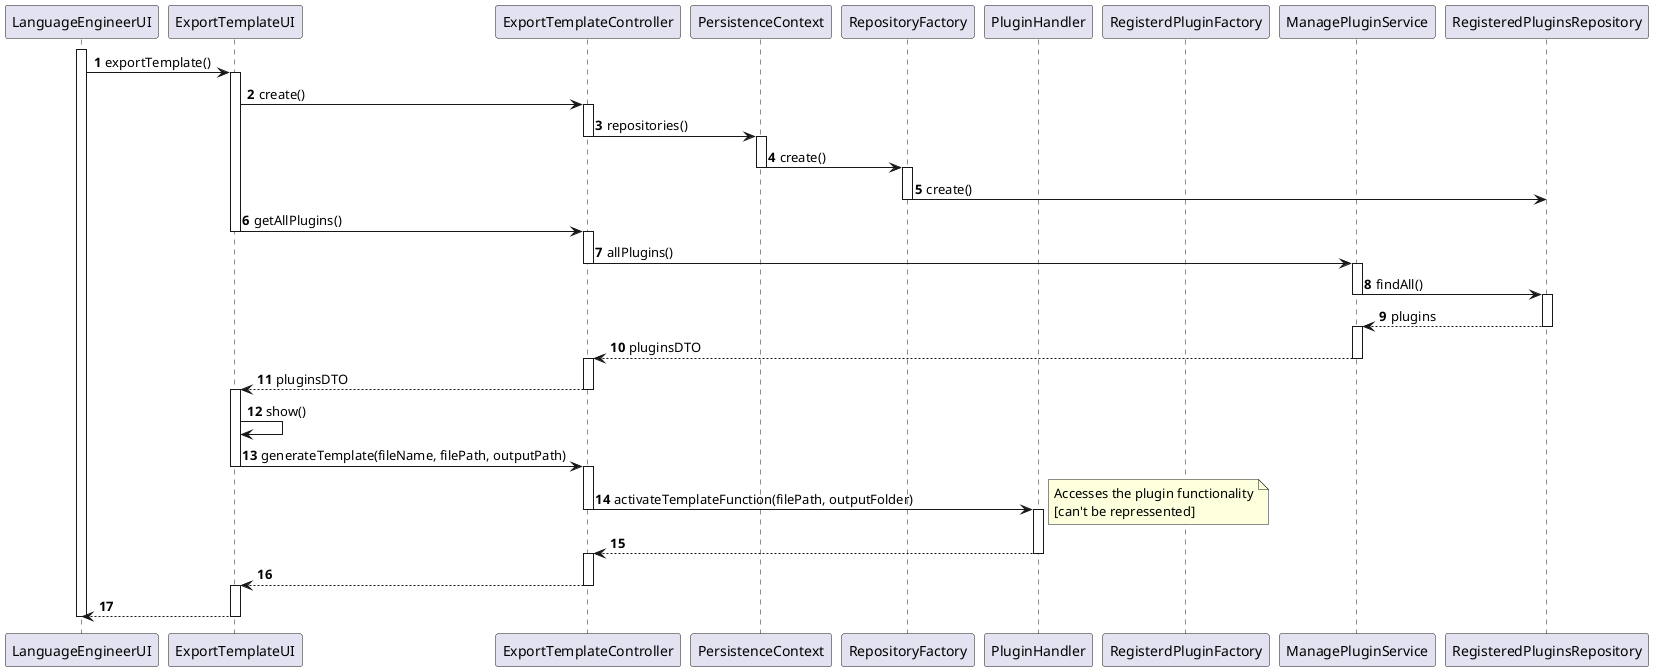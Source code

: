 @startuml
'https://plantuml.com/sequence-diagram

autonumber

participant LanguageEngineerUI
participant ExportTemplateUI
participant ExportTemplateController
participant PersistenceContext
participant RepositoryFactory
participant PluginHandler
participant RegisterdPluginFactory
participant ManagePluginService
participant RegisteredPluginsRepository

activate LanguageEngineerUI
LanguageEngineerUI -> ExportTemplateUI : exportTemplate()
activate ExportTemplateUI
ExportTemplateUI -> ExportTemplateController : create()
activate ExportTemplateController
ExportTemplateController -> PersistenceContext : repositories()
deactivate ExportTemplateController
activate PersistenceContext
PersistenceContext -> RepositoryFactory : create()
deactivate PersistenceContext
activate RepositoryFactory
RepositoryFactory -> RegisteredPluginsRepository : create()
deactivate RepositoryFactory

ExportTemplateUI -> ExportTemplateController : getAllPlugins()
deactivate ExportTemplateUI
activate ExportTemplateController
ExportTemplateController -> ManagePluginService : allPlugins()
deactivate ExportTemplateController
activate ManagePluginService
ManagePluginService -> RegisteredPluginsRepository : findAll()
deactivate ManagePluginService
activate RegisteredPluginsRepository
RegisteredPluginsRepository --> ManagePluginService : plugins
deactivate RegisteredPluginsRepository
activate ManagePluginService
ManagePluginService --> ExportTemplateController : pluginsDTO
deactivate ManagePluginService
activate ExportTemplateController
ExportTemplateController --> ExportTemplateUI : pluginsDTO
deactivate ExportTemplateController
activate ExportTemplateUI
ExportTemplateUI -> ExportTemplateUI : show()

ExportTemplateUI -> ExportTemplateController : generateTemplate(fileName, filePath, outputPath)
deactivate ExportTemplateUI
activate ExportTemplateController
ExportTemplateController -> PluginHandler : activateTemplateFunction(filePath, outputFolder)
deactivate ExportTemplateController
activate PluginHandler
note right
Accesses the plugin functionality
[can't be repressented]
end note
PluginHandler --> ExportTemplateController
deactivate PluginHandler
activate ExportTemplateController
ExportTemplateController --> ExportTemplateUI
deactivate ExportTemplateController

activate ExportTemplateUI
ExportTemplateUI --> LanguageEngineerUI
deactivate ExportTemplateUI
deactivate LanguageEngineerUI




@enduml